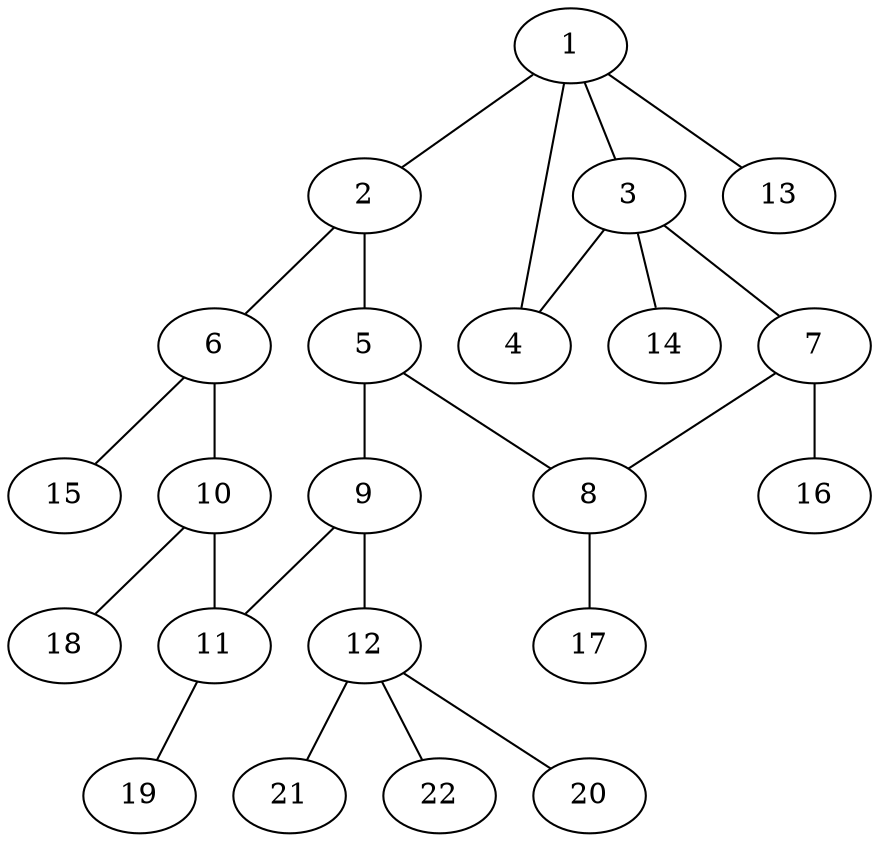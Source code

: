 graph molecule_109 {
	1	 [chem=C];
	2	 [chem=C];
	1 -- 2	 [valence=1];
	3	 [chem=C];
	1 -- 3	 [valence=1];
	4	 [chem=O];
	1 -- 4	 [valence=1];
	13	 [chem=H];
	1 -- 13	 [valence=1];
	5	 [chem=C];
	2 -- 5	 [valence=2];
	6	 [chem=C];
	2 -- 6	 [valence=1];
	3 -- 4	 [valence=1];
	7	 [chem=C];
	3 -- 7	 [valence=1];
	14	 [chem=H];
	3 -- 14	 [valence=1];
	8	 [chem=C];
	5 -- 8	 [valence=1];
	9	 [chem=N];
	5 -- 9	 [valence=1];
	10	 [chem=C];
	6 -- 10	 [valence=2];
	15	 [chem=H];
	6 -- 15	 [valence=1];
	7 -- 8	 [valence=2];
	16	 [chem=H];
	7 -- 16	 [valence=1];
	17	 [chem=H];
	8 -- 17	 [valence=1];
	11	 [chem=C];
	9 -- 11	 [valence=2];
	12	 [chem=C];
	9 -- 12	 [valence=1];
	10 -- 11	 [valence=1];
	18	 [chem=H];
	10 -- 18	 [valence=1];
	19	 [chem=H];
	11 -- 19	 [valence=1];
	20	 [chem=H];
	12 -- 20	 [valence=1];
	21	 [chem=H];
	12 -- 21	 [valence=1];
	22	 [chem=H];
	12 -- 22	 [valence=1];
}
